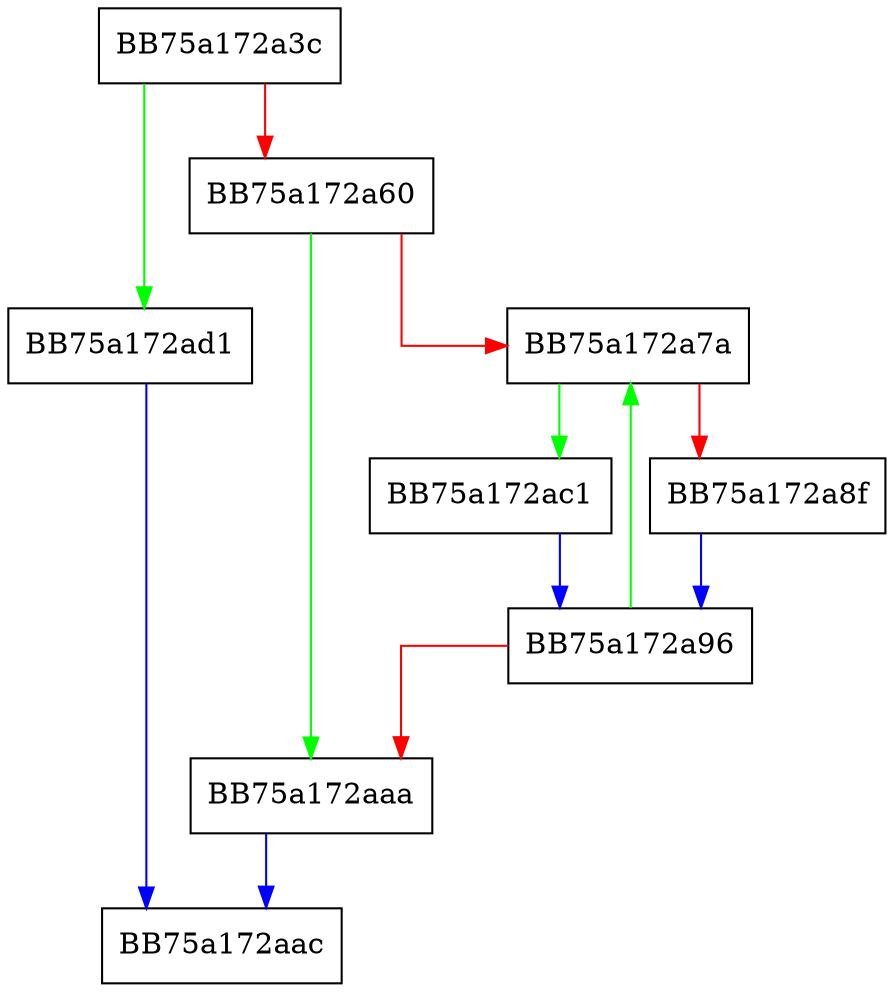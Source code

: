 digraph putMany {
  node [shape="box"];
  graph [splines=ortho];
  BB75a172a3c -> BB75a172ad1 [color="green"];
  BB75a172a3c -> BB75a172a60 [color="red"];
  BB75a172a60 -> BB75a172aaa [color="green"];
  BB75a172a60 -> BB75a172a7a [color="red"];
  BB75a172a7a -> BB75a172ac1 [color="green"];
  BB75a172a7a -> BB75a172a8f [color="red"];
  BB75a172a8f -> BB75a172a96 [color="blue"];
  BB75a172a96 -> BB75a172a7a [color="green"];
  BB75a172a96 -> BB75a172aaa [color="red"];
  BB75a172aaa -> BB75a172aac [color="blue"];
  BB75a172ac1 -> BB75a172a96 [color="blue"];
  BB75a172ad1 -> BB75a172aac [color="blue"];
}